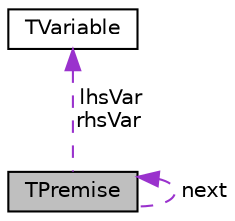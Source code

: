 digraph "TPremise"
{
  edge [fontname="Helvetica",fontsize="10",labelfontname="Helvetica",labelfontsize="10"];
  node [fontname="Helvetica",fontsize="10",shape=record];
  Node1 [label="TPremise",height=0.2,width=0.4,color="black", fillcolor="grey75", style="filled", fontcolor="black"];
  Node1 -> Node1 [dir="back",color="darkorchid3",fontsize="10",style="dashed",label=" next" ,fontname="Helvetica"];
  Node2 -> Node1 [dir="back",color="darkorchid3",fontsize="10",style="dashed",label=" lhsVar\nrhsVar" ,fontname="Helvetica"];
  Node2 [label="TVariable",height=0.2,width=0.4,color="black", fillcolor="white", style="filled",URL="$d1/d95/struct_t_variable.html"];
}
